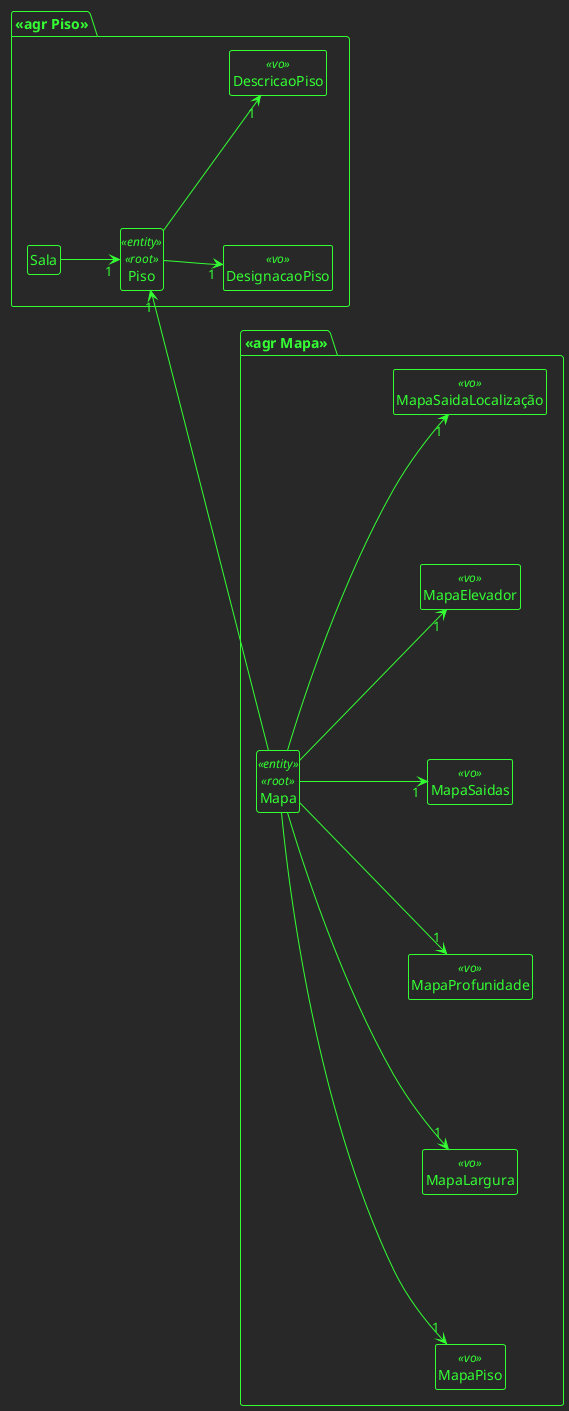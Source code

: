 @startuml DDD

hide circle
hide fields

!theme crt-green
skinparam nodesep 150
hide empty members
left to right direction

package "<<agr Piso>>"{
    class Piso<<entity>><<root>>{}
    class DesignacaoPiso<<vo>>{}
    class DescricaoPiso<<vo>>{}

    Sala --> "1" Piso

    Piso --> "1" DesignacaoPiso
    Piso --> "1" DescricaoPiso
}

package "<<agr Mapa>>"{
    class Mapa<<entity>><<root>>{}
    class MapaPiso<<vo>>{}
    class MapaLargura<<vo>>{}
    class MapaProfunidade<<vo>>{}
    class MapaSaidas<<vo>>{}
    class MapaElevador<<vo>>{}
    class MapaSaidaLocalização<<vo>>{}

    Piso "1" <-- Mapa
    Mapa --> "1" MapaPiso
    Mapa --> "1" MapaLargura
    Mapa --> "1" MapaProfunidade
    Mapa --> "1" MapaSaidas
    Mapa --> "1" MapaElevador
    Mapa --> "1" MapaSaidaLocalização
}

@enduml